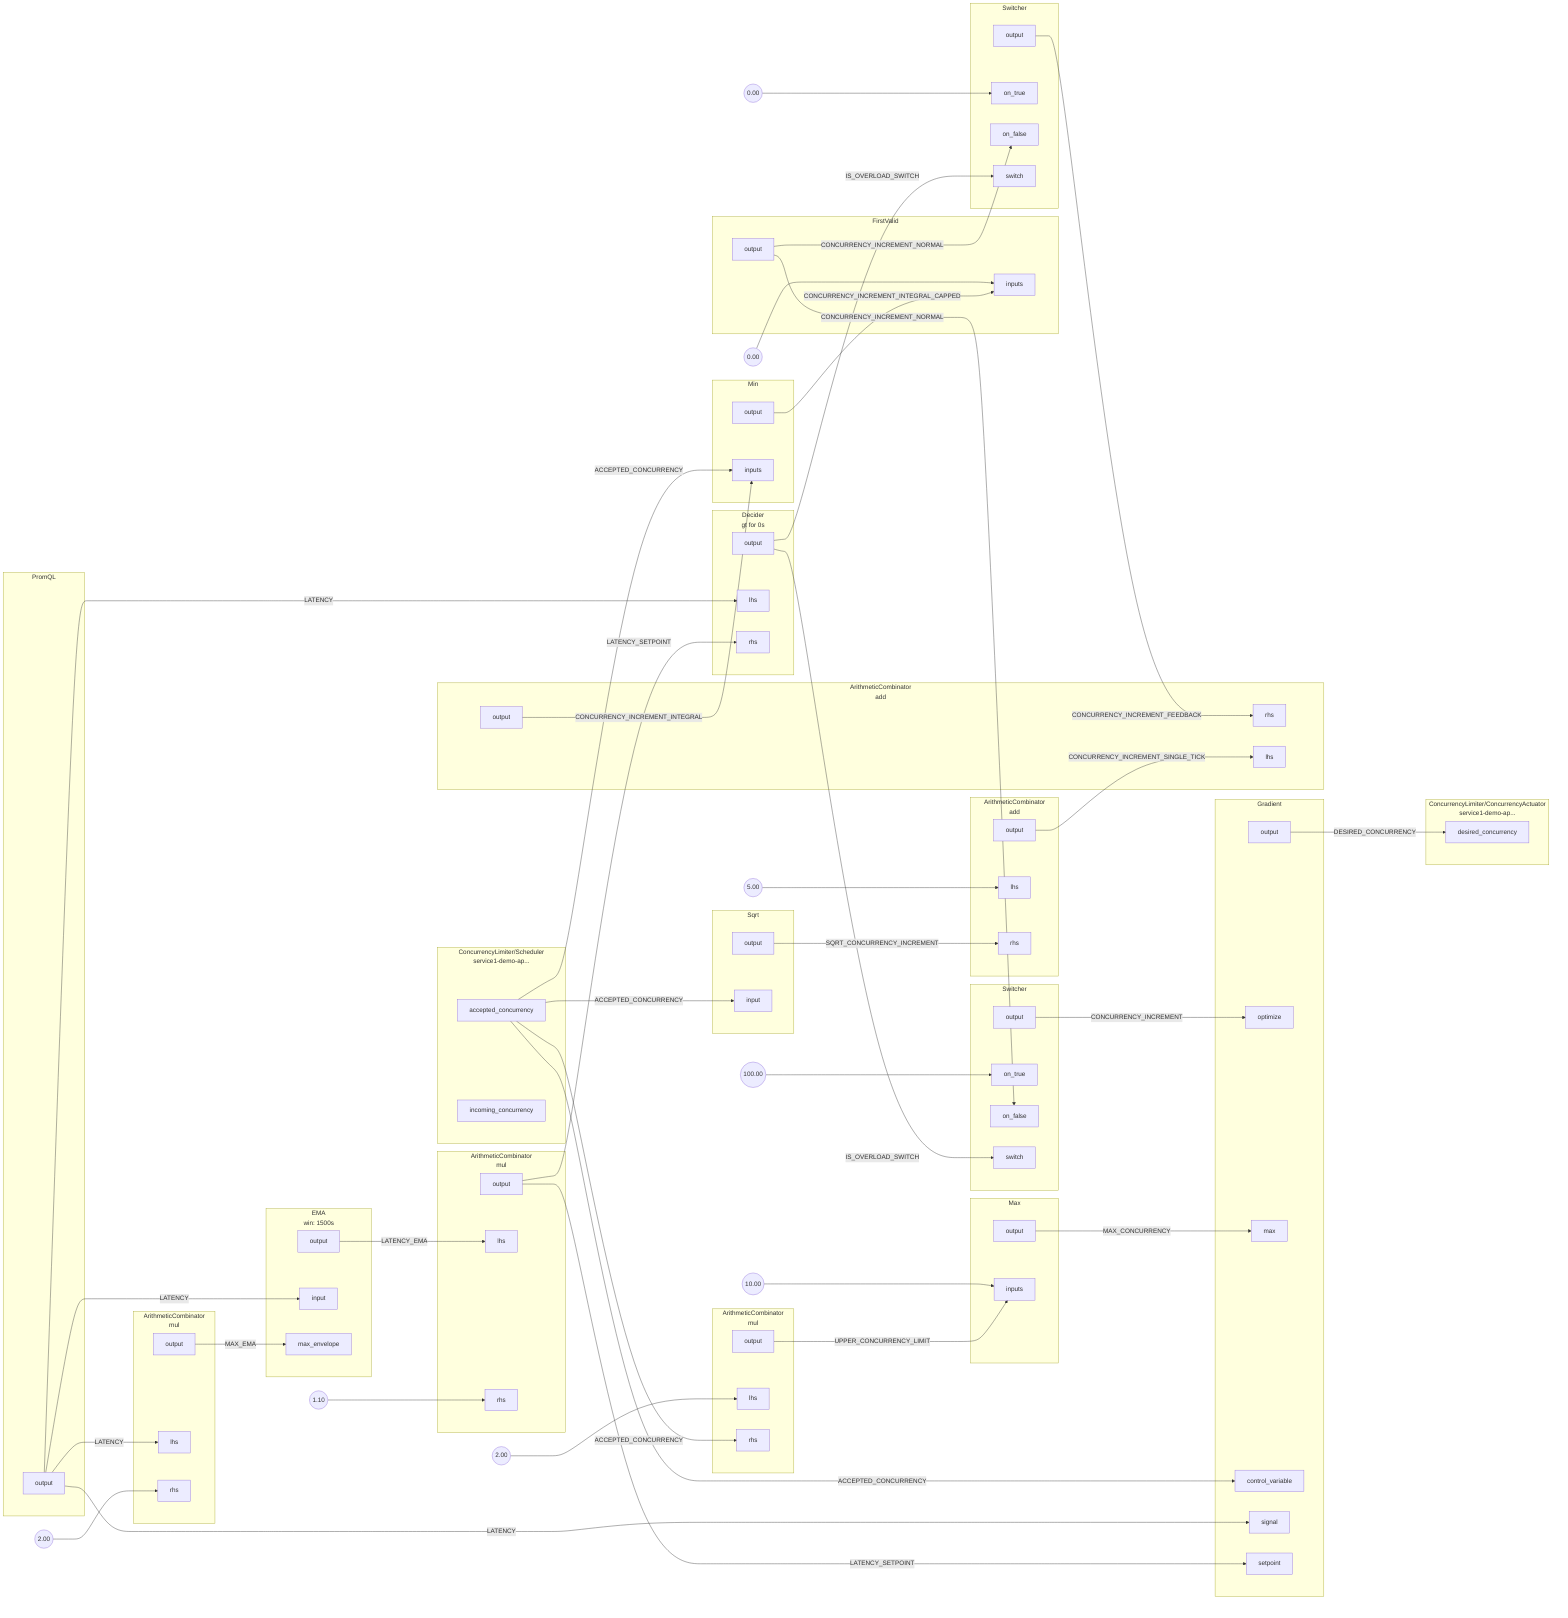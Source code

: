 flowchart LR
subgraph 0[<center>ArithmeticCombinator<br/>mul</center>]
subgraph 0_inports[ ]
style 0_inports fill:none,stroke:none
0lhs[lhs]
0rhs[rhs]
end
subgraph 0_outports[ ]
style 0_outports fill:none,stroke:none
0output[output]
end
end
FakeConstant0((2.00))
FakeConstant0 --> 0rhs
subgraph 1[<center>ArithmeticCombinator<br/>mul</center>]
subgraph 1_inports[ ]
style 1_inports fill:none,stroke:none
1lhs[lhs]
1rhs[rhs]
end
subgraph 1_outports[ ]
style 1_outports fill:none,stroke:none
1output[output]
end
end
FakeConstant1((1.10))
FakeConstant1 --> 1rhs
subgraph 2[<center>ArithmeticCombinator<br/>mul</center>]
subgraph 2_inports[ ]
style 2_inports fill:none,stroke:none
2lhs[lhs]
2rhs[rhs]
end
subgraph 2_outports[ ]
style 2_outports fill:none,stroke:none
2output[output]
end
end
FakeConstant2((2.00))
FakeConstant2 --> 2lhs
subgraph 3[<center>ArithmeticCombinator<br/>add</center>]
subgraph 3_inports[ ]
style 3_inports fill:none,stroke:none
3lhs[lhs]
3rhs[rhs]
end
subgraph 3_outports[ ]
style 3_outports fill:none,stroke:none
3output[output]
end
end
FakeConstant3((5.00))
FakeConstant3 --> 3lhs
subgraph 4[<center>ArithmeticCombinator<br/>add</center>]
subgraph 4_inports[ ]
style 4_inports fill:none,stroke:none
4rhs[rhs]
4lhs[lhs]
end
subgraph 4_outports[ ]
style 4_outports fill:none,stroke:none
4output[output]
end
end
subgraph 5[Min]
subgraph 5_inports[ ]
style 5_inports fill:none,stroke:none
5inputs[inputs]
5inputs[inputs]
end
subgraph 5_outports[ ]
style 5_outports fill:none,stroke:none
5output[output]
end
end
subgraph 6[FirstValid]
subgraph 6_inports[ ]
style 6_inports fill:none,stroke:none
6inputs[inputs]
6inputs[inputs]
end
subgraph 6_outports[ ]
style 6_outports fill:none,stroke:none
6output[output]
end
end
FakeConstant4((0.00))
FakeConstant4 --> 6inputs
subgraph 7[Max]
subgraph 7_inports[ ]
style 7_inports fill:none,stroke:none
7inputs[inputs]
7inputs[inputs]
end
subgraph 7_outports[ ]
style 7_outports fill:none,stroke:none
7output[output]
end
end
FakeConstant5((10.00))
FakeConstant5 --> 7inputs
subgraph 8[Sqrt]
subgraph 8_inports[ ]
style 8_inports fill:none,stroke:none
8input[input]
end
subgraph 8_outports[ ]
style 8_outports fill:none,stroke:none
8output[output]
end
end
subgraph 9[PromQL]
subgraph 9_outports[ ]
style 9_outports fill:none,stroke:none
9output[output]
end
end
subgraph 10[<center>EMA<br/>win: 1500s</center>]
subgraph 10_inports[ ]
style 10_inports fill:none,stroke:none
10input[input]
10max_envelope[max_envelope]
end
subgraph 10_outports[ ]
style 10_outports fill:none,stroke:none
10output[output]
end
end
subgraph 11[Gradient]
subgraph 11_inports[ ]
style 11_inports fill:none,stroke:none
11optimize[optimize]
11max[max]
11control_variable[control_variable]
11signal[signal]
11setpoint[setpoint]
end
subgraph 11_outports[ ]
style 11_outports fill:none,stroke:none
11output[output]
end
end
subgraph 12.Scheduler[<center>ConcurrencyLimiter/Scheduler<br/>service1-demo-ap...</center>]
subgraph 12.Scheduler_outports[ ]
style 12.Scheduler_outports fill:none,stroke:none
12.Scheduleraccepted_concurrency[accepted_concurrency]
12.Schedulerincoming_concurrency[incoming_concurrency]
end
end
subgraph 12.ConcurrencyActuator[<center>ConcurrencyLimiter/ConcurrencyActuator<br/>service1-demo-ap...</center>]
subgraph 12.ConcurrencyActuator_inports[ ]
style 12.ConcurrencyActuator_inports fill:none,stroke:none
12.ConcurrencyActuatordesired_concurrency[desired_concurrency]
end
end
subgraph 15[Switcher]
subgraph 15_inports[ ]
style 15_inports fill:none,stroke:none
15on_true[on_true]
15on_false[on_false]
15switch[switch]
end
subgraph 15_outports[ ]
style 15_outports fill:none,stroke:none
15output[output]
end
end
FakeConstant6((0.00))
FakeConstant6 --> 15on_true
subgraph 14[Switcher]
subgraph 14_inports[ ]
style 14_inports fill:none,stroke:none
14on_true[on_true]
14on_false[on_false]
14switch[switch]
end
subgraph 14_outports[ ]
style 14_outports fill:none,stroke:none
14output[output]
end
end
FakeConstant7((100.00))
FakeConstant7 --> 14on_true
subgraph 13[<center>Decider<br/>gt for 0s</center>]
subgraph 13_inports[ ]
style 13_inports fill:none,stroke:none
13lhs[lhs]
13rhs[rhs]
end
subgraph 13_outports[ ]
style 13_outports fill:none,stroke:none
13output[output]
end
end
1output --> |LATENCY_SETPOINT| 11setpoint
1output --> |LATENCY_SETPOINT| 13rhs
7output --> |MAX_CONCURRENCY| 11max
13output --> |IS_OVERLOAD_SWITCH| 14switch
13output --> |IS_OVERLOAD_SWITCH| 15switch
3output --> |CONCURRENCY_INCREMENT_SINGLE_TICK| 4lhs
5output --> |CONCURRENCY_INCREMENT_INTEGRAL_CAPPED| 6inputs
6output --> |CONCURRENCY_INCREMENT_NORMAL| 14on_false
6output --> |CONCURRENCY_INCREMENT_NORMAL| 15on_false
9output --> |LATENCY| 0lhs
9output --> |LATENCY| 10input
9output --> |LATENCY| 11signal
9output --> |LATENCY| 13lhs
8output --> |SQRT_CONCURRENCY_INCREMENT| 3rhs
10output --> |LATENCY_EMA| 1lhs
15output --> |CONCURRENCY_INCREMENT_FEEDBACK| 4rhs
12.Scheduleraccepted_concurrency --> |ACCEPTED_CONCURRENCY| 2rhs
12.Scheduleraccepted_concurrency --> |ACCEPTED_CONCURRENCY| 5inputs
12.Scheduleraccepted_concurrency --> |ACCEPTED_CONCURRENCY| 8input
12.Scheduleraccepted_concurrency --> |ACCEPTED_CONCURRENCY| 11control_variable
14output --> |CONCURRENCY_INCREMENT| 11optimize
0output --> |MAX_EMA| 10max_envelope
2output --> |UPPER_CONCURRENCY_LIMIT| 7inputs
4output --> |CONCURRENCY_INCREMENT_INTEGRAL| 5inputs
11output --> |DESIRED_CONCURRENCY| 12.ConcurrencyActuatordesired_concurrency